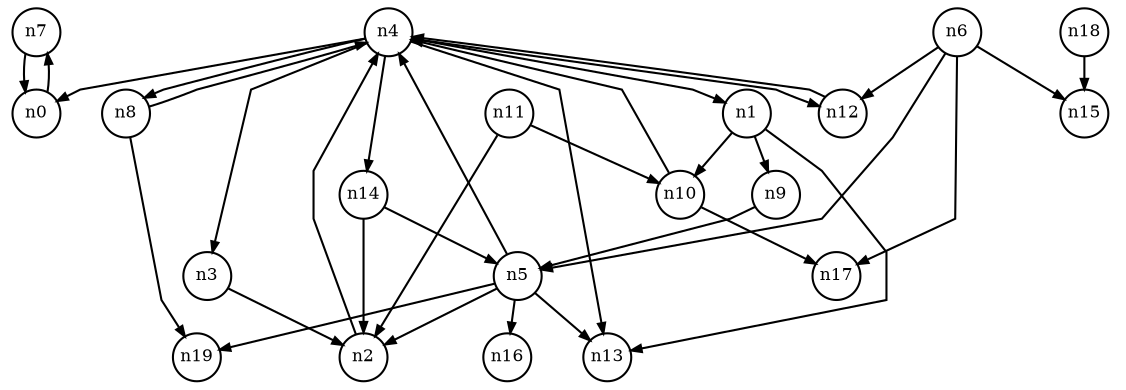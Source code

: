 digraph G{
splines=polyline;
ranksep=0.22;
nodesep=0.22;
nodesize=0.16;
fontsize=8
edge [arrowsize=0.5]
node [fontsize=8 shape=circle width=0.32 fixedsize=shape];

n7 -> n0
n0 -> n7
n9 -> n5
n1 -> n9
n1 -> n10
n1 -> n13
n10 -> n17
n10 -> n4
n2 -> n4
n3 -> n2
n4 -> n0
n4 -> n1
n4 -> n3
n4 -> n8
n4 -> n12
n4 -> n13
n4 -> n14
n8 -> n19
n8 -> n4
n12 -> n4
n14 -> n2
n14 -> n5
n5 -> n2
n5 -> n13
n5 -> n16
n5 -> n19
n5 -> n4
n6 -> n5
n6 -> n12
n6 -> n15
n6 -> n17
n11 -> n2
n11 -> n10
n18 -> n15
}
